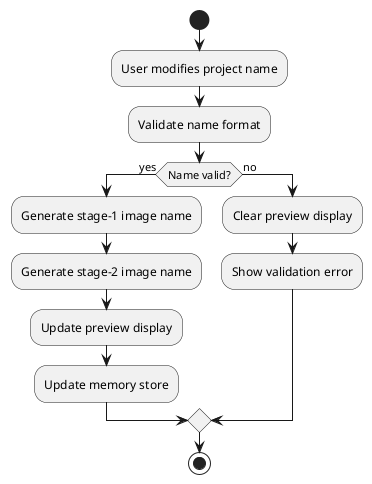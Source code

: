 @startuml
start
:User modifies project name;
:Validate name format;
if (Name valid?) then (yes)
  :Generate stage-1 image name;
  :Generate stage-2 image name;
  :Update preview display;
  :Update memory store;
else (no)
  :Clear preview display;
  :Show validation error;
endif
stop
@enduml